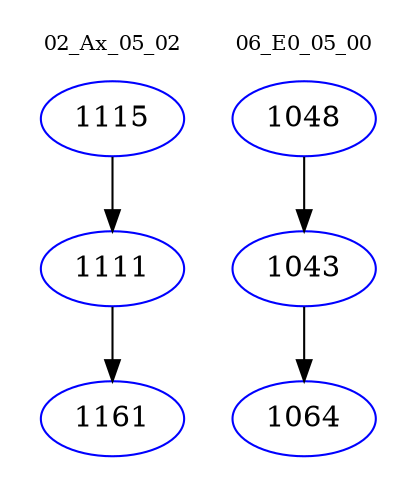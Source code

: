 digraph{
subgraph cluster_0 {
color = white
label = "02_Ax_05_02";
fontsize=10;
T0_1115 [label="1115", color="blue"]
T0_1115 -> T0_1111 [color="black"]
T0_1111 [label="1111", color="blue"]
T0_1111 -> T0_1161 [color="black"]
T0_1161 [label="1161", color="blue"]
}
subgraph cluster_1 {
color = white
label = "06_E0_05_00";
fontsize=10;
T1_1048 [label="1048", color="blue"]
T1_1048 -> T1_1043 [color="black"]
T1_1043 [label="1043", color="blue"]
T1_1043 -> T1_1064 [color="black"]
T1_1064 [label="1064", color="blue"]
}
}
